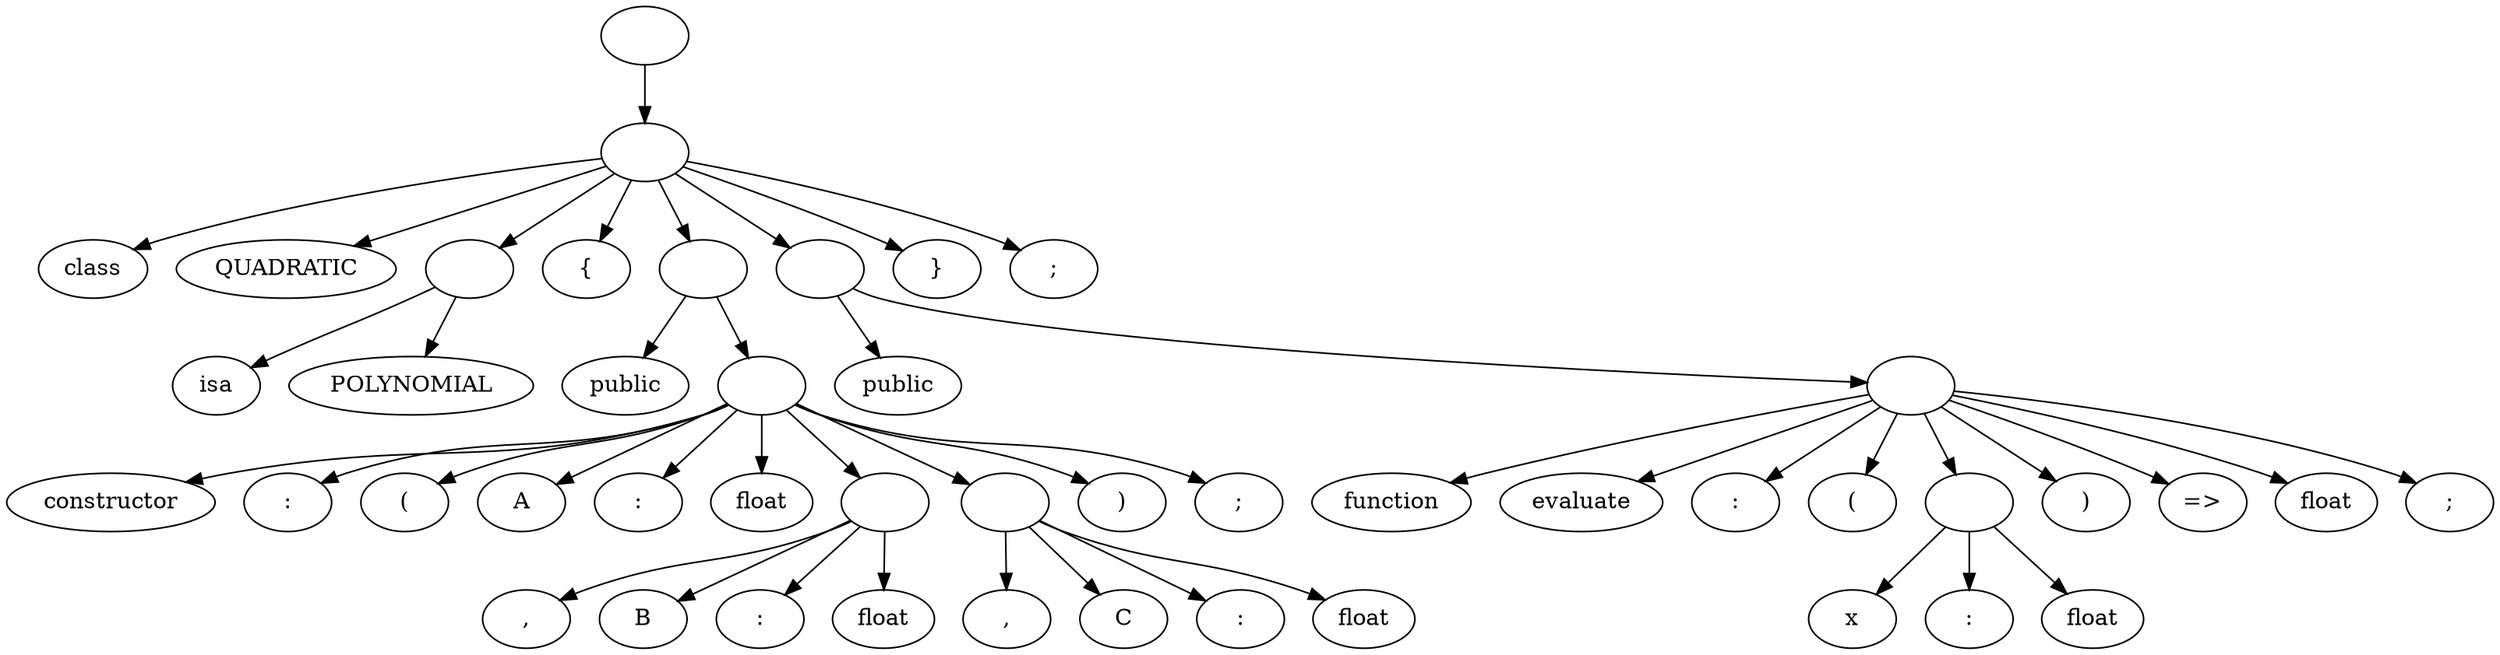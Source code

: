 digraph AST {
node65870306 [label=""]
node65870306 -> node55961846
node55961846 [label=""]
node55961846 -> node33894570
node33894570 [label="class"]
node55961846 -> node36615679
node36615679 [label="QUADRATIC"]
node55961846 -> node61105663
node61105663 [label=""]
node61105663 -> node13080057
node13080057 [label="isa"]
node61105663 -> node50611656
node50611656 [label="POLYNOMIAL"]
node55961846 -> node52851724
node52851724 [label="{"]
node55961846 -> node5903470
node5903470 [label=""]
node5903470 -> node53131231
node53131231 [label="public"]
node5903470 -> node8419032
node8419032 [label=""]
node8419032 -> node8662426
node8662426 [label="constructor"]
node8419032 -> node10852974
node10852974 [label=":"]
node8419032 -> node30567910
node30567910 [label="("]
node8419032 -> node6675738
node6675738 [label="A"]
node8419032 -> node60081642
node60081642 [label=":"]
node8419032 -> node3863873
node3863873 [label="float"]
node8419032 -> node34774863
node34774863 [label=""]
node34774863 -> node44538317
node44538317 [label=","]
node34774863 -> node65300541
node65300541 [label="B"]
node34774863 -> node50833958
node50833958 [label=":"]
node34774863 -> node54852443
node54852443 [label="float"]
node8419032 -> node23909939
node23909939 [label=""]
node23909939 -> node13862865
node13862865 [label=","]
node23909939 -> node57656925
node57656925 [label="C"]
node23909939 -> node49150280
node49150280 [label=":"]
node23909939 -> node39699339
node39699339 [label="float"]
node8419032 -> node21749735
node21749735 [label=")"]
node8419032 -> node61529894
node61529894 [label=";"]
node55961846 -> node16898135
node16898135 [label=""]
node16898135 -> node17865493
node17865493 [label="public"]
node16898135 -> node26571712
node26571712 [label=""]
node26571712 -> node37818817
node37818817 [label="function"]
node26571712 -> node4825033
node4825033 [label="evaluate"]
node26571712 -> node43425297
node43425297 [label=":"]
node26571712 -> node55283354
node55283354 [label="("]
node26571712 -> node27788141
node27788141 [label=""]
node27788141 -> node48766684
node48766684 [label="x"]
node27788141 -> node36246974
node36246974 [label=":"]
node27788141 -> node57787318
node57787318 [label="float"]
node26571712 -> node50323820
node50323820 [label=")"]
node26571712 -> node50261201
node50261201 [label="=>"]
node26571712 -> node49697630
node49697630 [label="float"]
node26571712 -> node44625493
node44625493 [label=";"]
node55961846 -> node66085117
node66085117 [label="}"]
node55961846 -> node57895144
node57895144 [label=";"]
}
